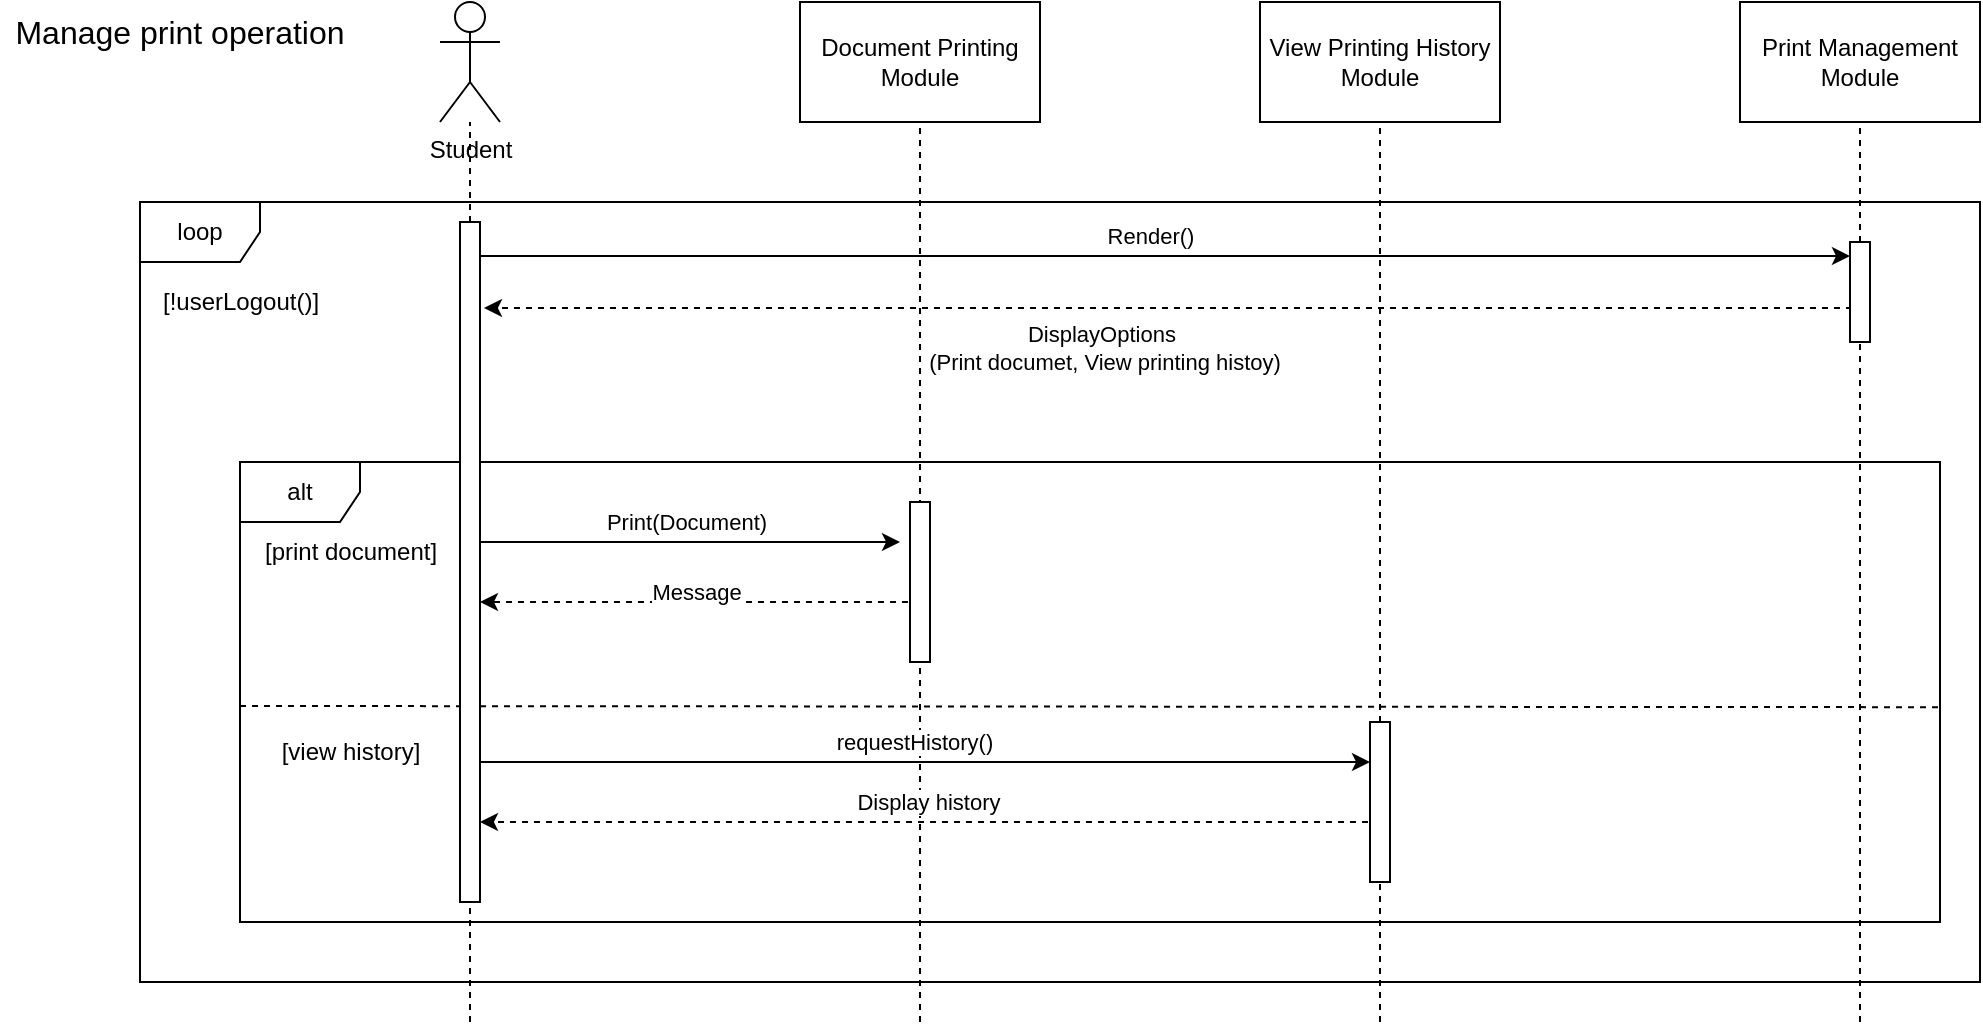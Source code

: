 <mxfile version="24.7.17">
  <diagram name="Page-1" id="YwtmpsAG7DsMYi-sNLwR">
    <mxGraphModel dx="1962" dy="973" grid="0" gridSize="10" guides="1" tooltips="1" connect="1" arrows="1" fold="1" page="0" pageScale="1" pageWidth="850" pageHeight="1100" math="0" shadow="0">
      <root>
        <mxCell id="0" />
        <mxCell id="1" parent="0" />
        <mxCell id="-KtTgiHFRDuKYYmR9kkt-1" value="Student" style="shape=umlActor;verticalLabelPosition=bottom;verticalAlign=top;html=1;outlineConnect=0;" parent="1" vertex="1">
          <mxGeometry x="40" y="130" width="30" height="60" as="geometry" />
        </mxCell>
        <mxCell id="-KtTgiHFRDuKYYmR9kkt-2" value="&lt;font style=&quot;font-size: 16px;&quot;&gt;Manage print operation&lt;/font&gt;" style="text;html=1;align=center;verticalAlign=middle;whiteSpace=wrap;rounded=0;" parent="1" vertex="1">
          <mxGeometry x="-180" y="130" width="180" height="30" as="geometry" />
        </mxCell>
        <mxCell id="-KtTgiHFRDuKYYmR9kkt-3" value="Print Management Module" style="rounded=0;whiteSpace=wrap;html=1;" parent="1" vertex="1">
          <mxGeometry x="690" y="130" width="120" height="60" as="geometry" />
        </mxCell>
        <mxCell id="-KtTgiHFRDuKYYmR9kkt-4" value="" style="endArrow=none;dashed=1;html=1;rounded=0;" parent="1" source="-KtTgiHFRDuKYYmR9kkt-49" target="-KtTgiHFRDuKYYmR9kkt-1" edge="1">
          <mxGeometry width="50" height="50" relative="1" as="geometry">
            <mxPoint x="55" y="760" as="sourcePoint" />
            <mxPoint x="50" y="220" as="targetPoint" />
          </mxGeometry>
        </mxCell>
        <mxCell id="-KtTgiHFRDuKYYmR9kkt-5" value="" style="endArrow=none;dashed=1;html=1;rounded=0;" parent="1" target="-KtTgiHFRDuKYYmR9kkt-3" edge="1">
          <mxGeometry width="50" height="50" relative="1" as="geometry">
            <mxPoint x="750" y="640" as="sourcePoint" />
            <mxPoint x="749.5" y="190" as="targetPoint" />
          </mxGeometry>
        </mxCell>
        <mxCell id="-KtTgiHFRDuKYYmR9kkt-9" value="" style="endArrow=classic;html=1;rounded=0;dashed=1;" parent="1" edge="1">
          <mxGeometry width="50" height="50" relative="1" as="geometry">
            <mxPoint x="752" y="283" as="sourcePoint" />
            <mxPoint x="62" y="283" as="targetPoint" />
          </mxGeometry>
        </mxCell>
        <mxCell id="-KtTgiHFRDuKYYmR9kkt-10" value="DisplayOptions&amp;nbsp;&lt;div&gt;(Print documet, View printing histoy)&lt;/div&gt;" style="edgeLabel;html=1;align=center;verticalAlign=middle;resizable=0;points=[];" parent="-KtTgiHFRDuKYYmR9kkt-9" vertex="1" connectable="0">
          <mxGeometry x="0.097" y="1" relative="1" as="geometry">
            <mxPoint x="-2" y="19" as="offset" />
          </mxGeometry>
        </mxCell>
        <mxCell id="-KtTgiHFRDuKYYmR9kkt-11" value="View Printing History Module" style="rounded=0;whiteSpace=wrap;html=1;" parent="1" vertex="1">
          <mxGeometry x="450" y="130" width="120" height="60" as="geometry" />
        </mxCell>
        <mxCell id="-KtTgiHFRDuKYYmR9kkt-12" value="" style="endArrow=none;dashed=1;html=1;rounded=0;" parent="1" target="-KtTgiHFRDuKYYmR9kkt-11" edge="1">
          <mxGeometry width="50" height="50" relative="1" as="geometry">
            <mxPoint x="510" y="640" as="sourcePoint" />
            <mxPoint x="509.5" y="185" as="targetPoint" />
          </mxGeometry>
        </mxCell>
        <mxCell id="-KtTgiHFRDuKYYmR9kkt-13" value="Document Printing Module" style="rounded=0;whiteSpace=wrap;html=1;" parent="1" vertex="1">
          <mxGeometry x="220" y="130" width="120" height="60" as="geometry" />
        </mxCell>
        <mxCell id="-KtTgiHFRDuKYYmR9kkt-14" value="" style="endArrow=none;dashed=1;html=1;rounded=0;" parent="1" target="-KtTgiHFRDuKYYmR9kkt-13" edge="1">
          <mxGeometry width="50" height="50" relative="1" as="geometry">
            <mxPoint x="280" y="640" as="sourcePoint" />
            <mxPoint x="279.5" y="185" as="targetPoint" />
          </mxGeometry>
        </mxCell>
        <mxCell id="-KtTgiHFRDuKYYmR9kkt-21" value="alt" style="shape=umlFrame;whiteSpace=wrap;html=1;pointerEvents=0;" parent="1" vertex="1">
          <mxGeometry x="-60" y="360" width="850" height="230" as="geometry" />
        </mxCell>
        <mxCell id="-KtTgiHFRDuKYYmR9kkt-22" value="" style="endArrow=none;dashed=1;html=1;rounded=0;entryX=1.001;entryY=0.533;entryDx=0;entryDy=0;entryPerimeter=0;" parent="1" target="-KtTgiHFRDuKYYmR9kkt-21" edge="1">
          <mxGeometry width="50" height="50" relative="1" as="geometry">
            <mxPoint x="-60" y="482" as="sourcePoint" />
            <mxPoint x="780.0" y="481.95" as="targetPoint" />
          </mxGeometry>
        </mxCell>
        <mxCell id="-KtTgiHFRDuKYYmR9kkt-35" value="[print document]" style="text;html=1;align=center;verticalAlign=middle;resizable=0;points=[];autosize=1;strokeColor=none;fillColor=none;" parent="1" vertex="1">
          <mxGeometry x="-60" y="390" width="110" height="30" as="geometry" />
        </mxCell>
        <mxCell id="-KtTgiHFRDuKYYmR9kkt-36" value="[view history]" style="text;html=1;align=center;verticalAlign=middle;resizable=0;points=[];autosize=1;strokeColor=none;fillColor=none;" parent="1" vertex="1">
          <mxGeometry x="-50" y="490" width="90" height="30" as="geometry" />
        </mxCell>
        <mxCell id="-KtTgiHFRDuKYYmR9kkt-42" value="" style="endArrow=classic;html=1;rounded=0;" parent="1" edge="1">
          <mxGeometry width="50" height="50" relative="1" as="geometry">
            <mxPoint x="60" y="400" as="sourcePoint" />
            <mxPoint x="270" y="400" as="targetPoint" />
          </mxGeometry>
        </mxCell>
        <mxCell id="-KtTgiHFRDuKYYmR9kkt-43" value="Print(Document)" style="edgeLabel;html=1;align=center;verticalAlign=middle;resizable=0;points=[];" parent="-KtTgiHFRDuKYYmR9kkt-42" vertex="1" connectable="0">
          <mxGeometry x="-0.024" y="-1" relative="1" as="geometry">
            <mxPoint y="-11" as="offset" />
          </mxGeometry>
        </mxCell>
        <mxCell id="-KtTgiHFRDuKYYmR9kkt-44" value="" style="endArrow=classic;html=1;rounded=0;dashed=1;" parent="1" target="-KtTgiHFRDuKYYmR9kkt-49" edge="1">
          <mxGeometry width="50" height="50" relative="1" as="geometry">
            <mxPoint x="280" y="430" as="sourcePoint" />
            <mxPoint x="50" y="430" as="targetPoint" />
          </mxGeometry>
        </mxCell>
        <mxCell id="-KtTgiHFRDuKYYmR9kkt-45" value="Message" style="edgeLabel;html=1;align=center;verticalAlign=middle;resizable=0;points=[];" parent="-KtTgiHFRDuKYYmR9kkt-44" vertex="1" connectable="0">
          <mxGeometry x="0.016" y="1" relative="1" as="geometry">
            <mxPoint y="-6" as="offset" />
          </mxGeometry>
        </mxCell>
        <mxCell id="-KtTgiHFRDuKYYmR9kkt-46" value="" style="endArrow=classic;html=1;rounded=0;dashed=1;" parent="1" edge="1">
          <mxGeometry width="50" height="50" relative="1" as="geometry">
            <mxPoint x="510" y="540" as="sourcePoint" />
            <mxPoint x="60" y="540" as="targetPoint" />
          </mxGeometry>
        </mxCell>
        <mxCell id="-KtTgiHFRDuKYYmR9kkt-47" value="Display history" style="edgeLabel;html=1;align=center;verticalAlign=middle;resizable=0;points=[];" parent="-KtTgiHFRDuKYYmR9kkt-46" vertex="1" connectable="0">
          <mxGeometry x="0.016" y="1" relative="1" as="geometry">
            <mxPoint x="2" y="-11" as="offset" />
          </mxGeometry>
        </mxCell>
        <mxCell id="-KtTgiHFRDuKYYmR9kkt-50" value="" style="endArrow=none;dashed=1;html=1;rounded=0;" parent="1" target="-KtTgiHFRDuKYYmR9kkt-49" edge="1">
          <mxGeometry width="50" height="50" relative="1" as="geometry">
            <mxPoint x="55" y="640" as="sourcePoint" />
            <mxPoint x="55" y="210" as="targetPoint" />
          </mxGeometry>
        </mxCell>
        <mxCell id="-KtTgiHFRDuKYYmR9kkt-49" value="" style="html=1;points=[[0,0,0,0,5],[0,1,0,0,-5],[1,0,0,0,5],[1,1,0,0,-5]];perimeter=orthogonalPerimeter;outlineConnect=0;targetShapes=umlLifeline;portConstraint=eastwest;newEdgeStyle={&quot;curved&quot;:0,&quot;rounded&quot;:0};" parent="1" vertex="1">
          <mxGeometry x="50" y="240" width="10" height="340" as="geometry" />
        </mxCell>
        <mxCell id="-KtTgiHFRDuKYYmR9kkt-51" value="" style="html=1;points=[[0,0,0,0,5],[0,1,0,0,-5],[1,0,0,0,5],[1,1,0,0,-5]];perimeter=orthogonalPerimeter;outlineConnect=0;targetShapes=umlLifeline;portConstraint=eastwest;newEdgeStyle={&quot;curved&quot;:0,&quot;rounded&quot;:0};" parent="1" vertex="1">
          <mxGeometry x="745" y="250" width="10" height="50" as="geometry" />
        </mxCell>
        <mxCell id="-KtTgiHFRDuKYYmR9kkt-52" value="" style="html=1;points=[[0,0,0,0,5],[0,1,0,0,-5],[1,0,0,0,5],[1,1,0,0,-5]];perimeter=orthogonalPerimeter;outlineConnect=0;targetShapes=umlLifeline;portConstraint=eastwest;newEdgeStyle={&quot;curved&quot;:0,&quot;rounded&quot;:0};" parent="1" vertex="1">
          <mxGeometry x="275" y="380" width="10" height="80" as="geometry" />
        </mxCell>
        <mxCell id="-KtTgiHFRDuKYYmR9kkt-53" value="" style="html=1;points=[[0,0,0,0,5],[0,1,0,0,-5],[1,0,0,0,5],[1,1,0,0,-5]];perimeter=orthogonalPerimeter;outlineConnect=0;targetShapes=umlLifeline;portConstraint=eastwest;newEdgeStyle={&quot;curved&quot;:0,&quot;rounded&quot;:0};" parent="1" vertex="1">
          <mxGeometry x="505" y="490" width="10" height="80" as="geometry" />
        </mxCell>
        <mxCell id="-KtTgiHFRDuKYYmR9kkt-54" value="" style="endArrow=classic;html=1;rounded=0;" parent="1" edge="1">
          <mxGeometry width="50" height="50" relative="1" as="geometry">
            <mxPoint x="60" y="510" as="sourcePoint" />
            <mxPoint x="505" y="510" as="targetPoint" />
          </mxGeometry>
        </mxCell>
        <mxCell id="-KtTgiHFRDuKYYmR9kkt-55" value="requestHistory()" style="edgeLabel;html=1;align=center;verticalAlign=middle;resizable=0;points=[];" parent="-KtTgiHFRDuKYYmR9kkt-54" vertex="1" connectable="0">
          <mxGeometry x="-0.024" y="-1" relative="1" as="geometry">
            <mxPoint y="-11" as="offset" />
          </mxGeometry>
        </mxCell>
        <mxCell id="-KtTgiHFRDuKYYmR9kkt-61" value="loop" style="shape=umlFrame;whiteSpace=wrap;html=1;pointerEvents=0;" parent="1" vertex="1">
          <mxGeometry x="-110" y="230" width="920" height="390" as="geometry" />
        </mxCell>
        <mxCell id="-KtTgiHFRDuKYYmR9kkt-62" value="[!userLogout()]" style="text;html=1;align=center;verticalAlign=middle;resizable=0;points=[];autosize=1;strokeColor=none;fillColor=none;" parent="1" vertex="1">
          <mxGeometry x="-110" y="265" width="100" height="30" as="geometry" />
        </mxCell>
        <mxCell id="PI2jbSSi9i0he8VRpRju-1" value="" style="endArrow=classic;html=1;rounded=0;" parent="1" target="-KtTgiHFRDuKYYmR9kkt-51" edge="1">
          <mxGeometry width="50" height="50" relative="1" as="geometry">
            <mxPoint x="60" y="257" as="sourcePoint" />
            <mxPoint x="270" y="257" as="targetPoint" />
          </mxGeometry>
        </mxCell>
        <mxCell id="PI2jbSSi9i0he8VRpRju-2" value="Render()" style="edgeLabel;html=1;align=center;verticalAlign=middle;resizable=0;points=[];" parent="PI2jbSSi9i0he8VRpRju-1" vertex="1" connectable="0">
          <mxGeometry x="-0.024" y="-1" relative="1" as="geometry">
            <mxPoint y="-11" as="offset" />
          </mxGeometry>
        </mxCell>
      </root>
    </mxGraphModel>
  </diagram>
</mxfile>
